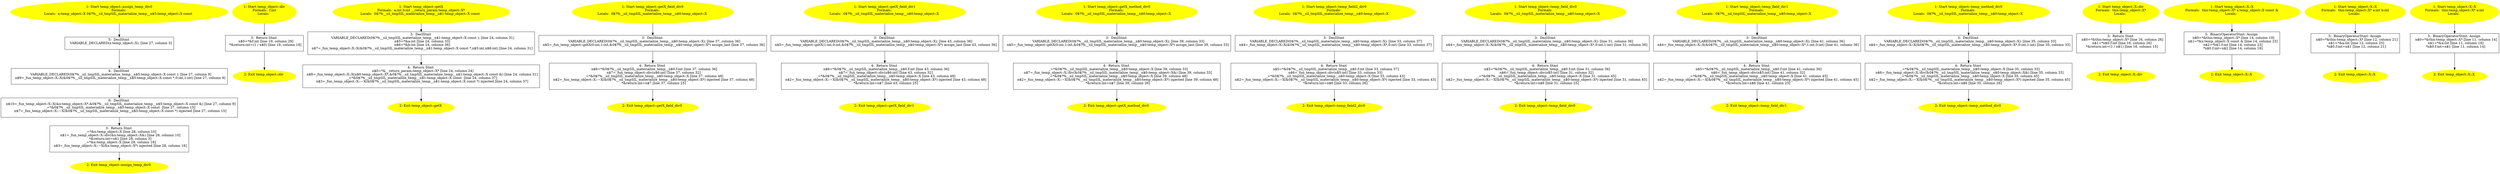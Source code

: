 /* @generated */
digraph cfg {
"assign_temp_div0#temp_object#6618523570396537240.fa2055065ca23850cee50c855993cd3a_1" [label="1: Start temp_object::assign_temp_div0\nFormals: \nLocals:  x:temp_object::X 0$?%__sil_tmpSIL_materialize_temp__n$5:temp_object::X const  \n  " color=yellow style=filled]
	

	 "assign_temp_div0#temp_object#6618523570396537240.fa2055065ca23850cee50c855993cd3a_1" -> "assign_temp_div0#temp_object#6618523570396537240.fa2055065ca23850cee50c855993cd3a_5" ;
"assign_temp_div0#temp_object#6618523570396537240.fa2055065ca23850cee50c855993cd3a_2" [label="2: Exit temp_object::assign_temp_div0 \n  " color=yellow style=filled]
	

"assign_temp_div0#temp_object#6618523570396537240.fa2055065ca23850cee50c855993cd3a_3" [label="3:  Return Stmt \n   _=*&x:temp_object::X [line 28, column 10]\n  n$1=_fun_temp_object::X::div(&x:temp_object::X&) [line 28, column 10]\n  *&return:int=n$1 [line 28, column 3]\n  _=*&x:temp_object::X [line 28, column 16]\n  n$3=_fun_temp_object::X::~X(&x:temp_object::X*) injected [line 28, column 16]\n " shape="box"]
	

	 "assign_temp_div0#temp_object#6618523570396537240.fa2055065ca23850cee50c855993cd3a_3" -> "assign_temp_div0#temp_object#6618523570396537240.fa2055065ca23850cee50c855993cd3a_2" ;
"assign_temp_div0#temp_object#6618523570396537240.fa2055065ca23850cee50c855993cd3a_4" [label="4:  DeclStmt \n   VARIABLE_DECLARED(0$?%__sil_tmpSIL_materialize_temp__n$5:temp_object::X const ); [line 27, column 9]\n  n$9=_fun_temp_object::X::X(&0$?%__sil_tmpSIL_materialize_temp__n$5:temp_object::X const *,0:int,1:int) [line 27, column 9]\n " shape="box"]
	

	 "assign_temp_div0#temp_object#6618523570396537240.fa2055065ca23850cee50c855993cd3a_4" -> "assign_temp_div0#temp_object#6618523570396537240.fa2055065ca23850cee50c855993cd3a_6" ;
"assign_temp_div0#temp_object#6618523570396537240.fa2055065ca23850cee50c855993cd3a_5" [label="5:  DeclStmt \n   VARIABLE_DECLARED(x:temp_object::X); [line 27, column 3]\n " shape="box"]
	

	 "assign_temp_div0#temp_object#6618523570396537240.fa2055065ca23850cee50c855993cd3a_5" -> "assign_temp_div0#temp_object#6618523570396537240.fa2055065ca23850cee50c855993cd3a_4" ;
"assign_temp_div0#temp_object#6618523570396537240.fa2055065ca23850cee50c855993cd3a_6" [label="6:  DeclStmt \n   n$10=_fun_temp_object::X::X(&x:temp_object::X*,&0$?%__sil_tmpSIL_materialize_temp__n$5:temp_object::X const &) [line 27, column 9]\n  _=*&0$?%__sil_tmpSIL_materialize_temp__n$5:temp_object::X const  [line 27, column 15]\n  n$7=_fun_temp_object::X::~X(&0$?%__sil_tmpSIL_materialize_temp__n$5:temp_object::X const *) injected [line 27, column 15]\n " shape="box"]
	

	 "assign_temp_div0#temp_object#6618523570396537240.fa2055065ca23850cee50c855993cd3a_6" -> "assign_temp_div0#temp_object#6618523570396537240.fa2055065ca23850cee50c855993cd3a_3" ;
"div#temp_object#8235742009211935218.2061ea7bd543a21042cf00f2dbeefd91_1" [label="1: Start temp_object::div\nFormals:  f:int\nLocals:  \n  " color=yellow style=filled]
	

	 "div#temp_object#8235742009211935218.2061ea7bd543a21042cf00f2dbeefd91_1" -> "div#temp_object#8235742009211935218.2061ea7bd543a21042cf00f2dbeefd91_3" ;
"div#temp_object#8235742009211935218.2061ea7bd543a21042cf00f2dbeefd91_2" [label="2: Exit temp_object::div \n  " color=yellow style=filled]
	

"div#temp_object#8235742009211935218.2061ea7bd543a21042cf00f2dbeefd91_3" [label="3:  Return Stmt \n   n$0=*&f:int [line 19, column 29]\n  *&return:int=(1 / n$0) [line 19, column 18]\n " shape="box"]
	

	 "div#temp_object#8235742009211935218.2061ea7bd543a21042cf00f2dbeefd91_3" -> "div#temp_object#8235742009211935218.2061ea7bd543a21042cf00f2dbeefd91_2" ;
"getX#temp_object(class temp_object::X)#4720444219866178245.c6d7bacbd2aa751dffef569ff17890e7_1" [label="1: Start temp_object::getX\nFormals:  a:int b:int __return_param:temp_object::X*\nLocals:  0$?%__sil_tmpSIL_materialize_temp__n$1:temp_object::X const  \n  " color=yellow style=filled]
	

	 "getX#temp_object(class temp_object::X)#4720444219866178245.c6d7bacbd2aa751dffef569ff17890e7_1" -> "getX#temp_object(class temp_object::X)#4720444219866178245.c6d7bacbd2aa751dffef569ff17890e7_3" ;
"getX#temp_object(class temp_object::X)#4720444219866178245.c6d7bacbd2aa751dffef569ff17890e7_2" [label="2: Exit temp_object::getX \n  " color=yellow style=filled]
	

"getX#temp_object(class temp_object::X)#4720444219866178245.c6d7bacbd2aa751dffef569ff17890e7_3" [label="3:  DeclStmt \n   VARIABLE_DECLARED(0$?%__sil_tmpSIL_materialize_temp__n$1:temp_object::X const ); [line 24, column 31]\n  n$5=*&a:int [line 24, column 33]\n  n$6=*&b:int [line 24, column 36]\n  n$7=_fun_temp_object::X::X(&0$?%__sil_tmpSIL_materialize_temp__n$1:temp_object::X const *,n$5:int,n$6:int) [line 24, column 31]\n " shape="box"]
	

	 "getX#temp_object(class temp_object::X)#4720444219866178245.c6d7bacbd2aa751dffef569ff17890e7_3" -> "getX#temp_object(class temp_object::X)#4720444219866178245.c6d7bacbd2aa751dffef569ff17890e7_4" ;
"getX#temp_object(class temp_object::X)#4720444219866178245.c6d7bacbd2aa751dffef569ff17890e7_4" [label="4:  Return Stmt \n   n$0=*&__return_param:temp_object::X* [line 24, column 24]\n  n$8=_fun_temp_object::X::X(n$0:temp_object::X*,&0$?%__sil_tmpSIL_materialize_temp__n$1:temp_object::X const &) [line 24, column 31]\n  _=*&0$?%__sil_tmpSIL_materialize_temp__n$1:temp_object::X const  [line 24, column 37]\n  n$3=_fun_temp_object::X::~X(&0$?%__sil_tmpSIL_materialize_temp__n$1:temp_object::X const *) injected [line 24, column 37]\n " shape="box"]
	

	 "getX#temp_object(class temp_object::X)#4720444219866178245.c6d7bacbd2aa751dffef569ff17890e7_4" -> "getX#temp_object(class temp_object::X)#4720444219866178245.c6d7bacbd2aa751dffef569ff17890e7_2" ;
"getX_field_div0#temp_object#12698122843139253036.854c4a3940ca05110785248e1303db49_1" [label="1: Start temp_object::getX_field_div0\nFormals: \nLocals:  0$?%__sil_tmpSIL_materialize_temp__n$0:temp_object::X \n  " color=yellow style=filled]
	

	 "getX_field_div0#temp_object#12698122843139253036.854c4a3940ca05110785248e1303db49_1" -> "getX_field_div0#temp_object#12698122843139253036.854c4a3940ca05110785248e1303db49_3" ;
"getX_field_div0#temp_object#12698122843139253036.854c4a3940ca05110785248e1303db49_2" [label="2: Exit temp_object::getX_field_div0 \n  " color=yellow style=filled]
	

"getX_field_div0#temp_object#12698122843139253036.854c4a3940ca05110785248e1303db49_3" [label="3:  DeclStmt \n   VARIABLE_DECLARED(0$?%__sil_tmpSIL_materialize_temp__n$0:temp_object::X); [line 37, column 36]\n  n$5=_fun_temp_object::getX(0:int,1:int,&0$?%__sil_tmpSIL_materialize_temp__n$0:temp_object::X*) assign_last [line 37, column 36]\n " shape="box"]
	

	 "getX_field_div0#temp_object#12698122843139253036.854c4a3940ca05110785248e1303db49_3" -> "getX_field_div0#temp_object#12698122843139253036.854c4a3940ca05110785248e1303db49_4" ;
"getX_field_div0#temp_object#12698122843139253036.854c4a3940ca05110785248e1303db49_4" [label="4:  Return Stmt \n   n$6=*&0$?%__sil_tmpSIL_materialize_temp__n$0.f:int [line 37, column 36]\n  n$7=_fun_temp_object::div(n$6:int) [line 37, column 32]\n  _=*&0$?%__sil_tmpSIL_materialize_temp__n$0:temp_object::X [line 37, column 48]\n  n$2=_fun_temp_object::X::~X(&0$?%__sil_tmpSIL_materialize_temp__n$0:temp_object::X*) injected [line 37, column 48]\n  *&return:int=n$7 [line 37, column 25]\n " shape="box"]
	

	 "getX_field_div0#temp_object#12698122843139253036.854c4a3940ca05110785248e1303db49_4" -> "getX_field_div0#temp_object#12698122843139253036.854c4a3940ca05110785248e1303db49_2" ;
"getX_field_div1#temp_object#11953596240866039963.ee557e5aaabf95f2c8b1284adfc7249e_1" [label="1: Start temp_object::getX_field_div1\nFormals: \nLocals:  0$?%__sil_tmpSIL_materialize_temp__n$0:temp_object::X \n  " color=yellow style=filled]
	

	 "getX_field_div1#temp_object#11953596240866039963.ee557e5aaabf95f2c8b1284adfc7249e_1" -> "getX_field_div1#temp_object#11953596240866039963.ee557e5aaabf95f2c8b1284adfc7249e_3" ;
"getX_field_div1#temp_object#11953596240866039963.ee557e5aaabf95f2c8b1284adfc7249e_2" [label="2: Exit temp_object::getX_field_div1 \n  " color=yellow style=filled]
	

"getX_field_div1#temp_object#11953596240866039963.ee557e5aaabf95f2c8b1284adfc7249e_3" [label="3:  DeclStmt \n   VARIABLE_DECLARED(0$?%__sil_tmpSIL_materialize_temp__n$0:temp_object::X); [line 43, column 36]\n  n$5=_fun_temp_object::getX(1:int,0:int,&0$?%__sil_tmpSIL_materialize_temp__n$0:temp_object::X*) assign_last [line 43, column 36]\n " shape="box"]
	

	 "getX_field_div1#temp_object#11953596240866039963.ee557e5aaabf95f2c8b1284adfc7249e_3" -> "getX_field_div1#temp_object#11953596240866039963.ee557e5aaabf95f2c8b1284adfc7249e_4" ;
"getX_field_div1#temp_object#11953596240866039963.ee557e5aaabf95f2c8b1284adfc7249e_4" [label="4:  Return Stmt \n   n$6=*&0$?%__sil_tmpSIL_materialize_temp__n$0.f:int [line 43, column 36]\n  n$7=_fun_temp_object::div(n$6:int) [line 43, column 32]\n  _=*&0$?%__sil_tmpSIL_materialize_temp__n$0:temp_object::X [line 43, column 48]\n  n$2=_fun_temp_object::X::~X(&0$?%__sil_tmpSIL_materialize_temp__n$0:temp_object::X*) injected [line 43, column 48]\n  *&return:int=n$7 [line 43, column 25]\n " shape="box"]
	

	 "getX_field_div1#temp_object#11953596240866039963.ee557e5aaabf95f2c8b1284adfc7249e_4" -> "getX_field_div1#temp_object#11953596240866039963.ee557e5aaabf95f2c8b1284adfc7249e_2" ;
"getX_method_div0#temp_object#10654710522454889600.9c743f651914acdd07ad2c70becfd89c_1" [label="1: Start temp_object::getX_method_div0\nFormals: \nLocals:  0$?%__sil_tmpSIL_materialize_temp__n$0:temp_object::X \n  " color=yellow style=filled]
	

	 "getX_method_div0#temp_object#10654710522454889600.9c743f651914acdd07ad2c70becfd89c_1" -> "getX_method_div0#temp_object#10654710522454889600.9c743f651914acdd07ad2c70becfd89c_3" ;
"getX_method_div0#temp_object#10654710522454889600.9c743f651914acdd07ad2c70becfd89c_2" [label="2: Exit temp_object::getX_method_div0 \n  " color=yellow style=filled]
	

"getX_method_div0#temp_object#10654710522454889600.9c743f651914acdd07ad2c70becfd89c_3" [label="3:  DeclStmt \n   VARIABLE_DECLARED(0$?%__sil_tmpSIL_materialize_temp__n$0:temp_object::X); [line 39, column 33]\n  n$5=_fun_temp_object::getX(0:int,1:int,&0$?%__sil_tmpSIL_materialize_temp__n$0:temp_object::X*) assign_last [line 39, column 33]\n " shape="box"]
	

	 "getX_method_div0#temp_object#10654710522454889600.9c743f651914acdd07ad2c70becfd89c_3" -> "getX_method_div0#temp_object#10654710522454889600.9c743f651914acdd07ad2c70becfd89c_4" ;
"getX_method_div0#temp_object#10654710522454889600.9c743f651914acdd07ad2c70becfd89c_4" [label="4:  Return Stmt \n   _=*&0$?%__sil_tmpSIL_materialize_temp__n$0:temp_object::X [line 39, column 33]\n  n$7=_fun_temp_object::X::div(&0$?%__sil_tmpSIL_materialize_temp__n$0:temp_object::X&) [line 39, column 33]\n  _=*&0$?%__sil_tmpSIL_materialize_temp__n$0:temp_object::X [line 39, column 48]\n  n$2=_fun_temp_object::X::~X(&0$?%__sil_tmpSIL_materialize_temp__n$0:temp_object::X*) injected [line 39, column 48]\n  *&return:int=n$7 [line 39, column 26]\n " shape="box"]
	

	 "getX_method_div0#temp_object#10654710522454889600.9c743f651914acdd07ad2c70becfd89c_4" -> "getX_method_div0#temp_object#10654710522454889600.9c743f651914acdd07ad2c70becfd89c_2" ;
"temp_field2_div0#temp_object#17763200808338657027.dd874be310bbf8e78129b073d73ad49f_1" [label="1: Start temp_object::temp_field2_div0\nFormals: \nLocals:  0$?%__sil_tmpSIL_materialize_temp__n$0:temp_object::X \n  " color=yellow style=filled]
	

	 "temp_field2_div0#temp_object#17763200808338657027.dd874be310bbf8e78129b073d73ad49f_1" -> "temp_field2_div0#temp_object#17763200808338657027.dd874be310bbf8e78129b073d73ad49f_3" ;
"temp_field2_div0#temp_object#17763200808338657027.dd874be310bbf8e78129b073d73ad49f_2" [label="2: Exit temp_object::temp_field2_div0 \n  " color=yellow style=filled]
	

"temp_field2_div0#temp_object#17763200808338657027.dd874be310bbf8e78129b073d73ad49f_3" [label="3:  DeclStmt \n   VARIABLE_DECLARED(0$?%__sil_tmpSIL_materialize_temp__n$0:temp_object::X); [line 33, column 37]\n  n$4=_fun_temp_object::X::X(&0$?%__sil_tmpSIL_materialize_temp__n$0:temp_object::X*,0:int) [line 33, column 37]\n " shape="box"]
	

	 "temp_field2_div0#temp_object#17763200808338657027.dd874be310bbf8e78129b073d73ad49f_3" -> "temp_field2_div0#temp_object#17763200808338657027.dd874be310bbf8e78129b073d73ad49f_4" ;
"temp_field2_div0#temp_object#17763200808338657027.dd874be310bbf8e78129b073d73ad49f_4" [label="4:  Return Stmt \n   n$5=*&0$?%__sil_tmpSIL_materialize_temp__n$0.f:int [line 33, column 37]\n  n$6=_fun_temp_object::div(n$5:int) [line 33, column 33]\n  _=*&0$?%__sil_tmpSIL_materialize_temp__n$0:temp_object::X [line 33, column 43]\n  n$2=_fun_temp_object::X::~X(&0$?%__sil_tmpSIL_materialize_temp__n$0:temp_object::X*) injected [line 33, column 43]\n  *&return:int=n$6 [line 33, column 26]\n " shape="box"]
	

	 "temp_field2_div0#temp_object#17763200808338657027.dd874be310bbf8e78129b073d73ad49f_4" -> "temp_field2_div0#temp_object#17763200808338657027.dd874be310bbf8e78129b073d73ad49f_2" ;
"temp_field_div0#temp_object#15412040659245592666.f5d0fb2d0c8f868e114b6379ad654aef_1" [label="1: Start temp_object::temp_field_div0\nFormals: \nLocals:  0$?%__sil_tmpSIL_materialize_temp__n$0:temp_object::X \n  " color=yellow style=filled]
	

	 "temp_field_div0#temp_object#15412040659245592666.f5d0fb2d0c8f868e114b6379ad654aef_1" -> "temp_field_div0#temp_object#15412040659245592666.f5d0fb2d0c8f868e114b6379ad654aef_3" ;
"temp_field_div0#temp_object#15412040659245592666.f5d0fb2d0c8f868e114b6379ad654aef_2" [label="2: Exit temp_object::temp_field_div0 \n  " color=yellow style=filled]
	

"temp_field_div0#temp_object#15412040659245592666.f5d0fb2d0c8f868e114b6379ad654aef_3" [label="3:  DeclStmt \n   VARIABLE_DECLARED(0$?%__sil_tmpSIL_materialize_temp__n$0:temp_object::X); [line 31, column 36]\n  n$4=_fun_temp_object::X::X(&0$?%__sil_tmpSIL_materialize_temp__n$0:temp_object::X*,0:int,1:int) [line 31, column 36]\n " shape="box"]
	

	 "temp_field_div0#temp_object#15412040659245592666.f5d0fb2d0c8f868e114b6379ad654aef_3" -> "temp_field_div0#temp_object#15412040659245592666.f5d0fb2d0c8f868e114b6379ad654aef_4" ;
"temp_field_div0#temp_object#15412040659245592666.f5d0fb2d0c8f868e114b6379ad654aef_4" [label="4:  Return Stmt \n   n$5=*&0$?%__sil_tmpSIL_materialize_temp__n$0.f:int [line 31, column 36]\n  n$6=_fun_temp_object::div(n$5:int) [line 31, column 32]\n  _=*&0$?%__sil_tmpSIL_materialize_temp__n$0:temp_object::X [line 31, column 45]\n  n$2=_fun_temp_object::X::~X(&0$?%__sil_tmpSIL_materialize_temp__n$0:temp_object::X*) injected [line 31, column 45]\n  *&return:int=n$6 [line 31, column 25]\n " shape="box"]
	

	 "temp_field_div0#temp_object#15412040659245592666.f5d0fb2d0c8f868e114b6379ad654aef_4" -> "temp_field_div0#temp_object#15412040659245592666.f5d0fb2d0c8f868e114b6379ad654aef_2" ;
"temp_field_div1#temp_object#14919979518945721169.463c8bf1b85b2fefc9473e70e135e02d_1" [label="1: Start temp_object::temp_field_div1\nFormals: \nLocals:  0$?%__sil_tmpSIL_materialize_temp__n$0:temp_object::X \n  " color=yellow style=filled]
	

	 "temp_field_div1#temp_object#14919979518945721169.463c8bf1b85b2fefc9473e70e135e02d_1" -> "temp_field_div1#temp_object#14919979518945721169.463c8bf1b85b2fefc9473e70e135e02d_3" ;
"temp_field_div1#temp_object#14919979518945721169.463c8bf1b85b2fefc9473e70e135e02d_2" [label="2: Exit temp_object::temp_field_div1 \n  " color=yellow style=filled]
	

"temp_field_div1#temp_object#14919979518945721169.463c8bf1b85b2fefc9473e70e135e02d_3" [label="3:  DeclStmt \n   VARIABLE_DECLARED(0$?%__sil_tmpSIL_materialize_temp__n$0:temp_object::X); [line 41, column 36]\n  n$4=_fun_temp_object::X::X(&0$?%__sil_tmpSIL_materialize_temp__n$0:temp_object::X*,1:int,0:int) [line 41, column 36]\n " shape="box"]
	

	 "temp_field_div1#temp_object#14919979518945721169.463c8bf1b85b2fefc9473e70e135e02d_3" -> "temp_field_div1#temp_object#14919979518945721169.463c8bf1b85b2fefc9473e70e135e02d_4" ;
"temp_field_div1#temp_object#14919979518945721169.463c8bf1b85b2fefc9473e70e135e02d_4" [label="4:  Return Stmt \n   n$5=*&0$?%__sil_tmpSIL_materialize_temp__n$0.f:int [line 41, column 36]\n  n$6=_fun_temp_object::div(n$5:int) [line 41, column 32]\n  _=*&0$?%__sil_tmpSIL_materialize_temp__n$0:temp_object::X [line 41, column 45]\n  n$2=_fun_temp_object::X::~X(&0$?%__sil_tmpSIL_materialize_temp__n$0:temp_object::X*) injected [line 41, column 45]\n  *&return:int=n$6 [line 41, column 25]\n " shape="box"]
	

	 "temp_field_div1#temp_object#14919979518945721169.463c8bf1b85b2fefc9473e70e135e02d_4" -> "temp_field_div1#temp_object#14919979518945721169.463c8bf1b85b2fefc9473e70e135e02d_2" ;
"temp_method_div0#temp_object#17009651611825801298.b27a48cdb872e8bc72f1181813e5d666_1" [label="1: Start temp_object::temp_method_div0\nFormals: \nLocals:  0$?%__sil_tmpSIL_materialize_temp__n$0:temp_object::X \n  " color=yellow style=filled]
	

	 "temp_method_div0#temp_object#17009651611825801298.b27a48cdb872e8bc72f1181813e5d666_1" -> "temp_method_div0#temp_object#17009651611825801298.b27a48cdb872e8bc72f1181813e5d666_3" ;
"temp_method_div0#temp_object#17009651611825801298.b27a48cdb872e8bc72f1181813e5d666_2" [label="2: Exit temp_object::temp_method_div0 \n  " color=yellow style=filled]
	

"temp_method_div0#temp_object#17009651611825801298.b27a48cdb872e8bc72f1181813e5d666_3" [label="3:  DeclStmt \n   VARIABLE_DECLARED(0$?%__sil_tmpSIL_materialize_temp__n$0:temp_object::X); [line 35, column 33]\n  n$4=_fun_temp_object::X::X(&0$?%__sil_tmpSIL_materialize_temp__n$0:temp_object::X*,0:int,1:int) [line 35, column 33]\n " shape="box"]
	

	 "temp_method_div0#temp_object#17009651611825801298.b27a48cdb872e8bc72f1181813e5d666_3" -> "temp_method_div0#temp_object#17009651611825801298.b27a48cdb872e8bc72f1181813e5d666_4" ;
"temp_method_div0#temp_object#17009651611825801298.b27a48cdb872e8bc72f1181813e5d666_4" [label="4:  Return Stmt \n   _=*&0$?%__sil_tmpSIL_materialize_temp__n$0:temp_object::X [line 35, column 33]\n  n$6=_fun_temp_object::X::div(&0$?%__sil_tmpSIL_materialize_temp__n$0:temp_object::X&) [line 35, column 33]\n  _=*&0$?%__sil_tmpSIL_materialize_temp__n$0:temp_object::X [line 35, column 45]\n  n$2=_fun_temp_object::X::~X(&0$?%__sil_tmpSIL_materialize_temp__n$0:temp_object::X*) injected [line 35, column 45]\n  *&return:int=n$6 [line 35, column 26]\n " shape="box"]
	

	 "temp_method_div0#temp_object#17009651611825801298.b27a48cdb872e8bc72f1181813e5d666_4" -> "temp_method_div0#temp_object#17009651611825801298.b27a48cdb872e8bc72f1181813e5d666_2" ;
"div#X#temp_object#(12460299690567563818).008eb806654973dcd60bef3460e7ab63_1" [label="1: Start temp_object::X::div\nFormals:  this:temp_object::X*\nLocals:  \n  " color=yellow style=filled]
	

	 "div#X#temp_object#(12460299690567563818).008eb806654973dcd60bef3460e7ab63_1" -> "div#X#temp_object#(12460299690567563818).008eb806654973dcd60bef3460e7ab63_3" ;
"div#X#temp_object#(12460299690567563818).008eb806654973dcd60bef3460e7ab63_2" [label="2: Exit temp_object::X::div \n  " color=yellow style=filled]
	

"div#X#temp_object#(12460299690567563818).008eb806654973dcd60bef3460e7ab63_3" [label="3:  Return Stmt \n   n$0=*&this:temp_object::X* [line 16, column 26]\n  n$1=*n$0.f:int [line 16, column 26]\n  *&return:int=(1 / n$1) [line 16, column 15]\n " shape="box"]
	

	 "div#X#temp_object#(12460299690567563818).008eb806654973dcd60bef3460e7ab63_3" -> "div#X#temp_object#(12460299690567563818).008eb806654973dcd60bef3460e7ab63_2" ;
"X#X#temp_object#{5376484276992466061}.a1cfaf9ee9d8c713d3d1751acbb77f32_1" [label="1: Start temp_object::X::X\nFormals:  this:temp_object::X* x:temp_object::X const &\nLocals:  \n  " color=yellow style=filled]
	

	 "X#X#temp_object#{5376484276992466061}.a1cfaf9ee9d8c713d3d1751acbb77f32_1" -> "X#X#temp_object#{5376484276992466061}.a1cfaf9ee9d8c713d3d1751acbb77f32_3" ;
"X#X#temp_object#{5376484276992466061}.a1cfaf9ee9d8c713d3d1751acbb77f32_2" [label="2: Exit temp_object::X::X \n  " color=yellow style=filled]
	

"X#X#temp_object#{5376484276992466061}.a1cfaf9ee9d8c713d3d1751acbb77f32_3" [label="3:  BinaryOperatorStmt: Assign \n   n$0=*&this:temp_object::X* [line 14, column 19]\n  n$1=*&x:temp_object::X const & [line 14, column 23]\n  n$2=*n$1.f:int [line 14, column 23]\n  *n$0.f:int=n$2 [line 14, column 19]\n " shape="box"]
	

	 "X#X#temp_object#{5376484276992466061}.a1cfaf9ee9d8c713d3d1751acbb77f32_3" -> "X#X#temp_object#{5376484276992466061}.a1cfaf9ee9d8c713d3d1751acbb77f32_2" ;
"X#X#temp_object#{8598480124712426466}.7071c692af425a15518693ebe50ba781_1" [label="1: Start temp_object::X::X\nFormals:  this:temp_object::X* a:int b:int\nLocals:  \n  " color=yellow style=filled]
	

	 "X#X#temp_object#{8598480124712426466}.7071c692af425a15518693ebe50ba781_1" -> "X#X#temp_object#{8598480124712426466}.7071c692af425a15518693ebe50ba781_3" ;
"X#X#temp_object#{8598480124712426466}.7071c692af425a15518693ebe50ba781_2" [label="2: Exit temp_object::X::X \n  " color=yellow style=filled]
	

"X#X#temp_object#{8598480124712426466}.7071c692af425a15518693ebe50ba781_3" [label="3:  BinaryOperatorStmt: Assign \n   n$0=*&this:temp_object::X* [line 12, column 21]\n  n$1=*&a:int [line 12, column 25]\n  *n$0.f:int=n$1 [line 12, column 21]\n " shape="box"]
	

	 "X#X#temp_object#{8598480124712426466}.7071c692af425a15518693ebe50ba781_3" -> "X#X#temp_object#{8598480124712426466}.7071c692af425a15518693ebe50ba781_2" ;
"X#X#temp_object#{9561113765655638015}.59d66724d587fdb6aca1a26e1f705f23_1" [label="1: Start temp_object::X::X\nFormals:  this:temp_object::X* a:int\nLocals:  \n  " color=yellow style=filled]
	

	 "X#X#temp_object#{9561113765655638015}.59d66724d587fdb6aca1a26e1f705f23_1" -> "X#X#temp_object#{9561113765655638015}.59d66724d587fdb6aca1a26e1f705f23_3" ;
"X#X#temp_object#{9561113765655638015}.59d66724d587fdb6aca1a26e1f705f23_2" [label="2: Exit temp_object::X::X \n  " color=yellow style=filled]
	

"X#X#temp_object#{9561113765655638015}.59d66724d587fdb6aca1a26e1f705f23_3" [label="3:  BinaryOperatorStmt: Assign \n   n$0=*&this:temp_object::X* [line 11, column 14]\n  n$1=*&a:int [line 11, column 18]\n  *n$0.f:int=n$1 [line 11, column 14]\n " shape="box"]
	

	 "X#X#temp_object#{9561113765655638015}.59d66724d587fdb6aca1a26e1f705f23_3" -> "X#X#temp_object#{9561113765655638015}.59d66724d587fdb6aca1a26e1f705f23_2" ;
}
